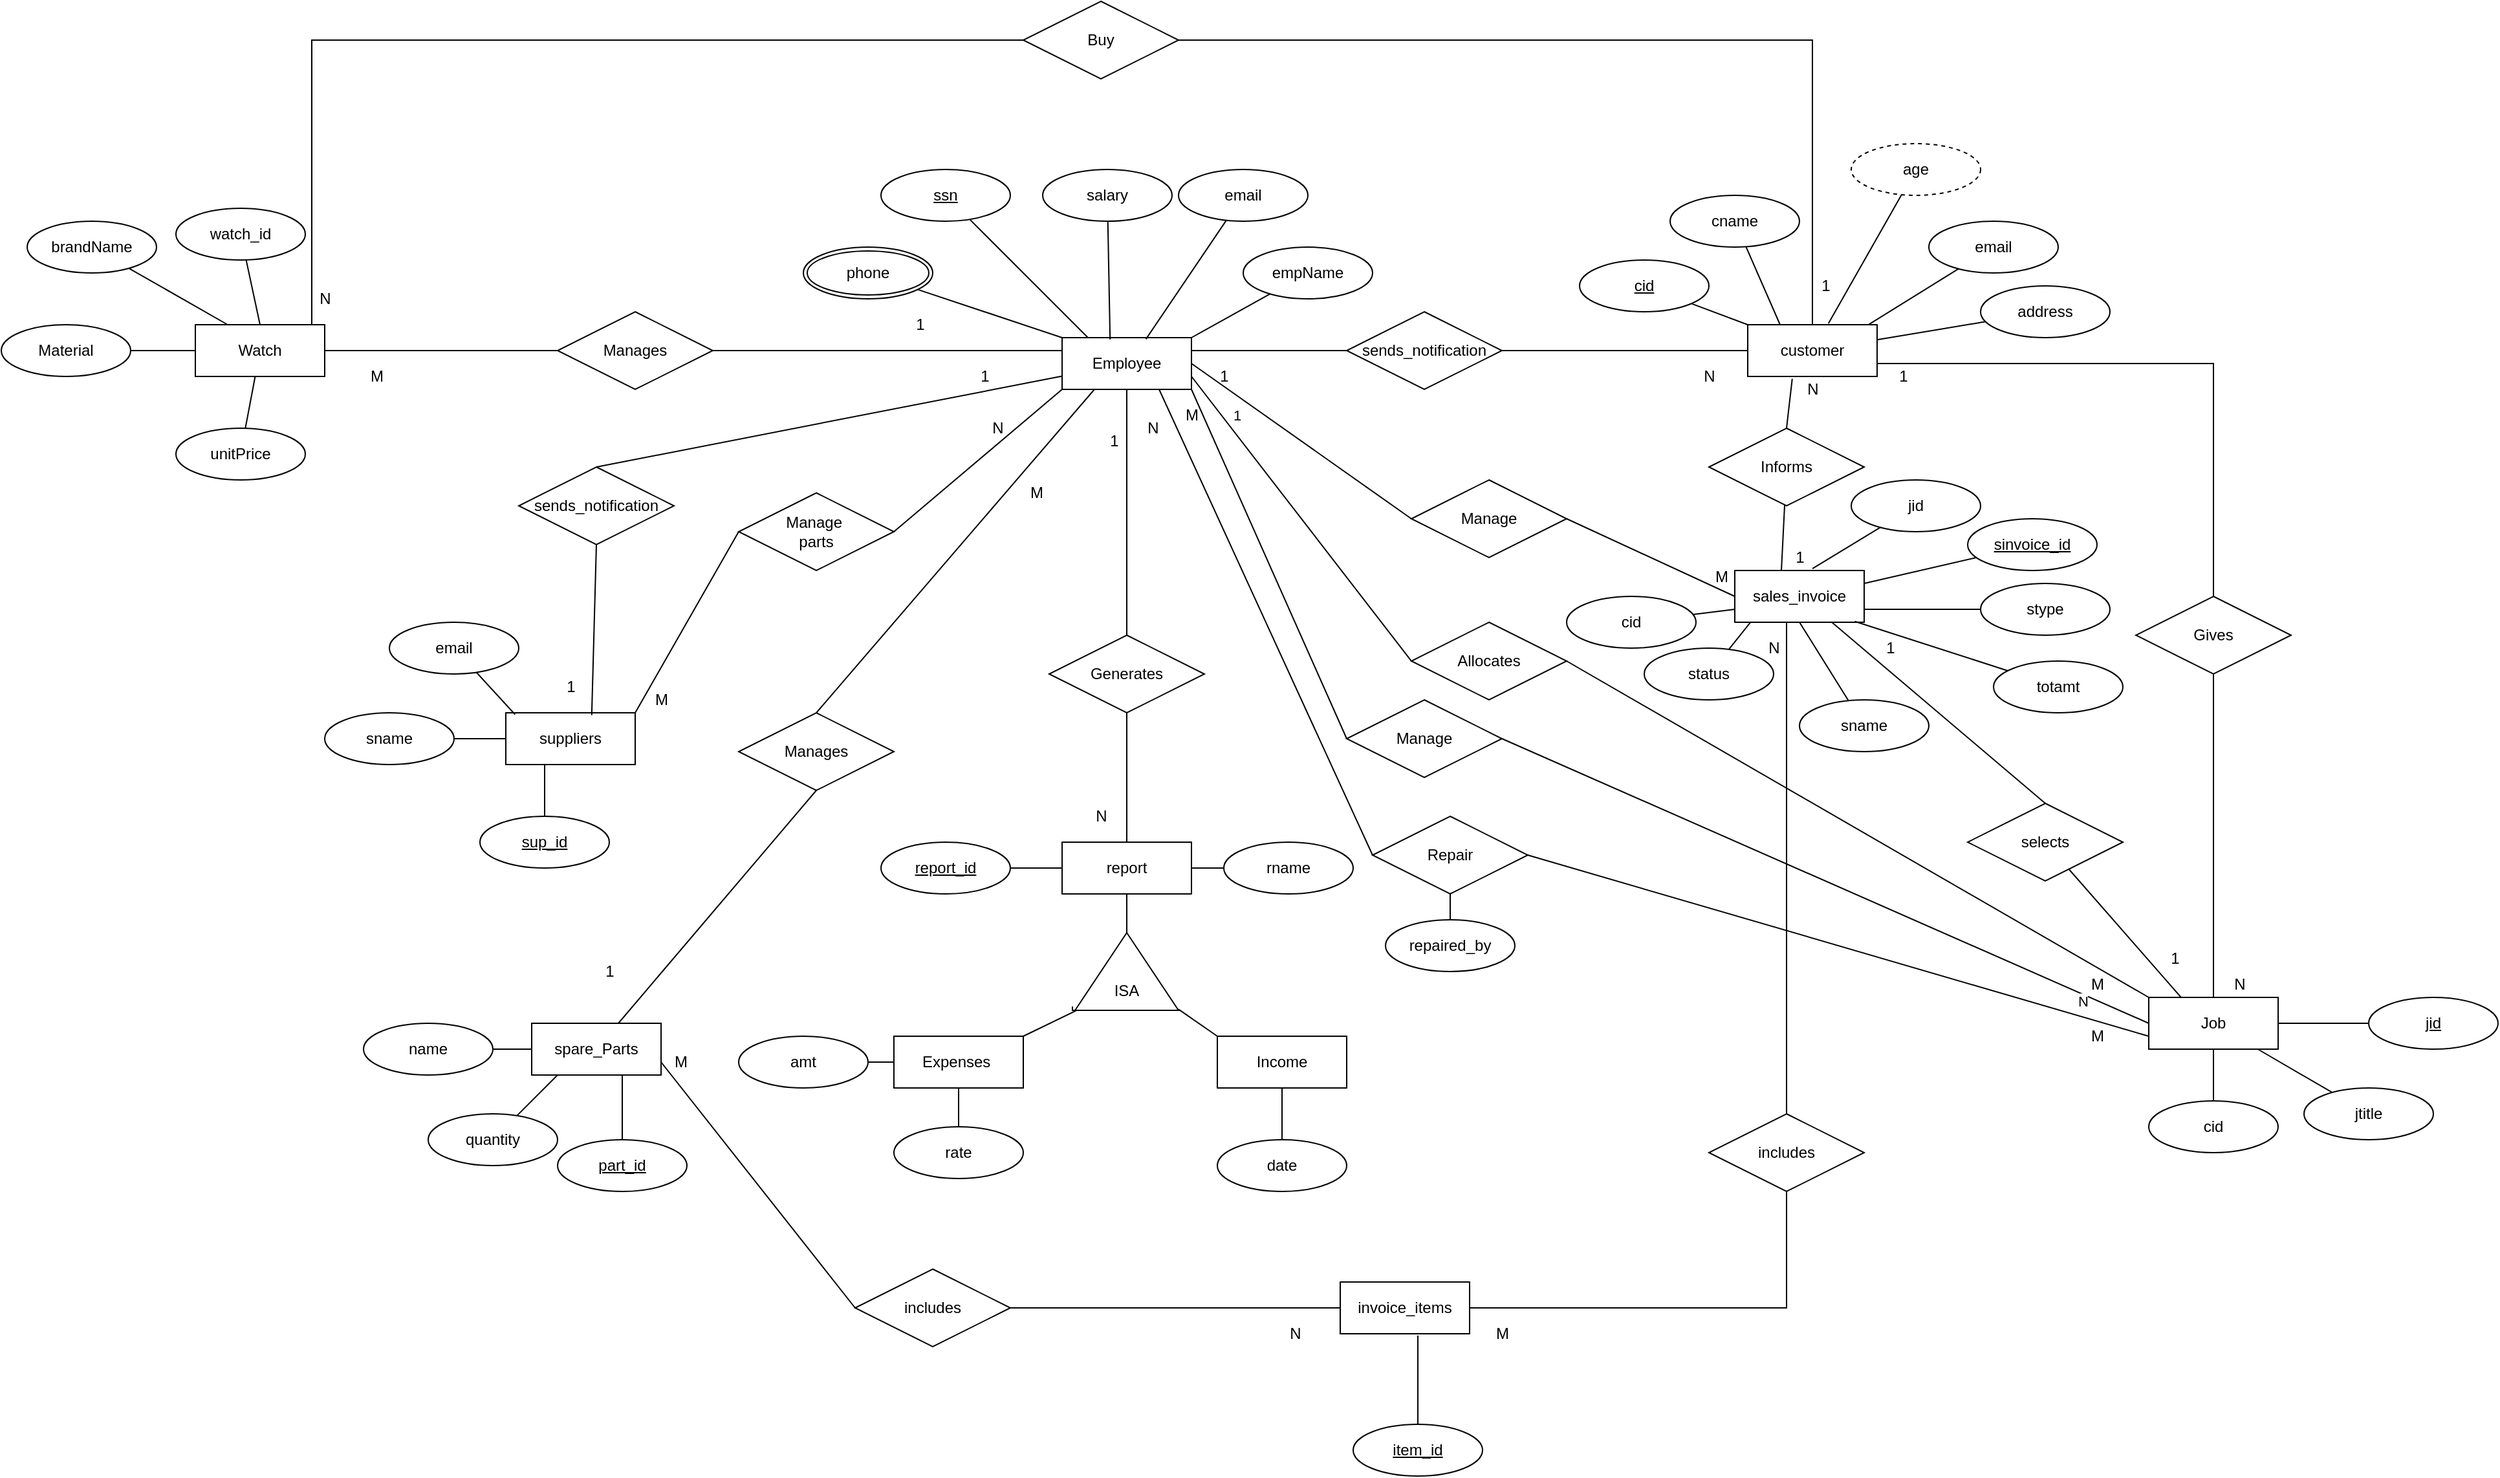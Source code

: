 <mxfile version="19.0.3" type="device"><diagram id="R2lEEEUBdFMjLlhIrx00" name="Page-1"><mxGraphModel dx="2676" dy="2016" grid="1" gridSize="10" guides="1" tooltips="1" connect="1" arrows="1" fold="1" page="1" pageScale="1" pageWidth="850" pageHeight="1100" math="0" shadow="0" extFonts="Permanent Marker^https://fonts.googleapis.com/css?family=Permanent+Marker"><root><mxCell id="0"/><mxCell id="1" parent="0"/><mxCell id="MkG0XxLI-2tqK6PFtZbi-26" style="edgeStyle=none;rounded=0;orthogonalLoop=1;jettySize=auto;html=1;entryX=0.5;entryY=0;entryDx=0;entryDy=0;endArrow=none;endFill=0;" parent="1" source="MkG0XxLI-2tqK6PFtZbi-2" target="MkG0XxLI-2tqK6PFtZbi-25" edge="1"><mxGeometry relative="1" as="geometry"/></mxCell><mxCell id="MkG0XxLI-2tqK6PFtZbi-47" style="edgeStyle=none;rounded=0;orthogonalLoop=1;jettySize=auto;html=1;entryX=0;entryY=0.5;entryDx=0;entryDy=0;endArrow=none;endFill=0;exitX=1;exitY=0.25;exitDx=0;exitDy=0;" parent="1" source="MkG0XxLI-2tqK6PFtZbi-2" target="MkG0XxLI-2tqK6PFtZbi-46" edge="1"><mxGeometry relative="1" as="geometry"><mxPoint x="280" y="150" as="sourcePoint"/></mxGeometry></mxCell><mxCell id="MkG0XxLI-2tqK6PFtZbi-59" style="edgeStyle=none;rounded=0;orthogonalLoop=1;jettySize=auto;html=1;entryX=0;entryY=0.5;entryDx=0;entryDy=0;endArrow=none;endFill=0;startArrow=none;exitX=1;exitY=0.5;exitDx=0;exitDy=0;" parent="1" source="MkG0XxLI-2tqK6PFtZbi-2" target="MkG0XxLI-2tqK6PFtZbi-54" edge="1"><mxGeometry relative="1" as="geometry"><mxPoint x="290" y="160" as="sourcePoint"/></mxGeometry></mxCell><mxCell id="MkG0XxLI-2tqK6PFtZbi-2" value="Employee" style="whiteSpace=wrap;html=1;align=center;" parent="1" vertex="1"><mxGeometry x="160" width="100" height="40" as="geometry"/></mxCell><mxCell id="MkG0XxLI-2tqK6PFtZbi-12" style="edgeStyle=none;rounded=0;orthogonalLoop=1;jettySize=auto;html=1;endArrow=none;endFill=0;" parent="1" source="MkG0XxLI-2tqK6PFtZbi-4" edge="1"><mxGeometry relative="1" as="geometry"><mxPoint x="180" as="targetPoint"/></mxGeometry></mxCell><mxCell id="MkG0XxLI-2tqK6PFtZbi-4" value="ssn" style="ellipse;whiteSpace=wrap;html=1;align=center;fontStyle=4;" parent="1" vertex="1"><mxGeometry x="20" y="-130" width="100" height="40" as="geometry"/></mxCell><mxCell id="MkG0XxLI-2tqK6PFtZbi-15" style="edgeStyle=none;rounded=0;orthogonalLoop=1;jettySize=auto;html=1;endArrow=none;endFill=0;entryX=1;entryY=0;entryDx=0;entryDy=0;" parent="1" source="MkG0XxLI-2tqK6PFtZbi-6" target="MkG0XxLI-2tqK6PFtZbi-2" edge="1"><mxGeometry relative="1" as="geometry"><Array as="points"/></mxGeometry></mxCell><mxCell id="MkG0XxLI-2tqK6PFtZbi-6" value="empName" style="ellipse;whiteSpace=wrap;html=1;align=center;" parent="1" vertex="1"><mxGeometry x="300" y="-70" width="100" height="40" as="geometry"/></mxCell><mxCell id="MkG0XxLI-2tqK6PFtZbi-13" style="edgeStyle=none;rounded=0;orthogonalLoop=1;jettySize=auto;html=1;endArrow=none;endFill=0;entryX=0.371;entryY=0.036;entryDx=0;entryDy=0;entryPerimeter=0;" parent="1" source="MkG0XxLI-2tqK6PFtZbi-7" target="MkG0XxLI-2tqK6PFtZbi-2" edge="1"><mxGeometry relative="1" as="geometry"><mxPoint x="195" y="-10" as="targetPoint"/></mxGeometry></mxCell><mxCell id="MkG0XxLI-2tqK6PFtZbi-7" value="salary" style="ellipse;whiteSpace=wrap;html=1;align=center;" parent="1" vertex="1"><mxGeometry x="145" y="-130" width="100" height="40" as="geometry"/></mxCell><mxCell id="MkG0XxLI-2tqK6PFtZbi-14" style="edgeStyle=none;rounded=0;orthogonalLoop=1;jettySize=auto;html=1;endArrow=none;endFill=0;entryX=0.648;entryY=0.029;entryDx=0;entryDy=0;entryPerimeter=0;" parent="1" source="MkG0XxLI-2tqK6PFtZbi-9" target="MkG0XxLI-2tqK6PFtZbi-2" edge="1"><mxGeometry relative="1" as="geometry"><mxPoint x="230" y="10" as="targetPoint"/></mxGeometry></mxCell><mxCell id="MkG0XxLI-2tqK6PFtZbi-9" value="email" style="ellipse;whiteSpace=wrap;html=1;align=center;" parent="1" vertex="1"><mxGeometry x="250" y="-130" width="100" height="40" as="geometry"/></mxCell><mxCell id="MkG0XxLI-2tqK6PFtZbi-11" style="rounded=0;orthogonalLoop=1;jettySize=auto;html=1;endArrow=none;endFill=0;" parent="1" source="MkG0XxLI-2tqK6PFtZbi-10" edge="1"><mxGeometry relative="1" as="geometry"><mxPoint x="160" as="targetPoint"/></mxGeometry></mxCell><mxCell id="MkG0XxLI-2tqK6PFtZbi-10" value="phone" style="ellipse;shape=doubleEllipse;margin=3;whiteSpace=wrap;html=1;align=center;" parent="1" vertex="1"><mxGeometry x="-40" y="-70" width="100" height="40" as="geometry"/></mxCell><mxCell id="MkG0XxLI-2tqK6PFtZbi-30" style="edgeStyle=none;rounded=0;orthogonalLoop=1;jettySize=auto;html=1;entryX=1;entryY=0;entryDx=0;entryDy=0;endArrow=none;endFill=0;exitX=0.013;exitY=0.037;exitDx=0;exitDy=0;exitPerimeter=0;" parent="1" source="MkG0XxLI-2tqK6PFtZbi-17" target="MkG0XxLI-2tqK6PFtZbi-22" edge="1"><mxGeometry relative="1" as="geometry"/></mxCell><mxCell id="MkG0XxLI-2tqK6PFtZbi-33" style="edgeStyle=none;rounded=0;orthogonalLoop=1;jettySize=auto;html=1;entryX=0;entryY=0;entryDx=0;entryDy=0;endArrow=none;endFill=0;exitX=0.013;exitY=1;exitDx=0;exitDy=0;exitPerimeter=0;" parent="1" source="MkG0XxLI-2tqK6PFtZbi-17" target="MkG0XxLI-2tqK6PFtZbi-21" edge="1"><mxGeometry relative="1" as="geometry"/></mxCell><mxCell id="MkG0XxLI-2tqK6PFtZbi-17" value="" style="triangle;whiteSpace=wrap;html=1;rotation=-90;" parent="1" vertex="1"><mxGeometry x="180" y="450" width="60" height="80" as="geometry"/></mxCell><mxCell id="MkG0XxLI-2tqK6PFtZbi-18" value="ISA" style="text;html=1;strokeColor=none;fillColor=none;align=center;verticalAlign=middle;whiteSpace=wrap;rounded=0;" parent="1" vertex="1"><mxGeometry x="180" y="490" width="60" height="30" as="geometry"/></mxCell><mxCell id="MkG0XxLI-2tqK6PFtZbi-21" value="Income" style="whiteSpace=wrap;html=1;align=center;" parent="1" vertex="1"><mxGeometry x="280" y="540" width="100" height="40" as="geometry"/></mxCell><mxCell id="MkG0XxLI-2tqK6PFtZbi-22" value="Expenses&amp;nbsp;" style="whiteSpace=wrap;html=1;align=center;" parent="1" vertex="1"><mxGeometry x="30" y="540" width="100" height="40" as="geometry"/></mxCell><mxCell id="MkG0XxLI-2tqK6PFtZbi-28" style="edgeStyle=none;rounded=0;orthogonalLoop=1;jettySize=auto;html=1;entryX=1;entryY=0.5;entryDx=0;entryDy=0;endArrow=none;endFill=0;" parent="1" source="MkG0XxLI-2tqK6PFtZbi-23" target="MkG0XxLI-2tqK6PFtZbi-17" edge="1"><mxGeometry relative="1" as="geometry"/></mxCell><mxCell id="MkG0XxLI-2tqK6PFtZbi-23" value="report" style="whiteSpace=wrap;html=1;align=center;" parent="1" vertex="1"><mxGeometry x="160" y="390" width="100" height="40" as="geometry"/></mxCell><mxCell id="MkG0XxLI-2tqK6PFtZbi-27" style="edgeStyle=none;rounded=0;orthogonalLoop=1;jettySize=auto;html=1;endArrow=none;endFill=0;" parent="1" source="MkG0XxLI-2tqK6PFtZbi-25" target="MkG0XxLI-2tqK6PFtZbi-23" edge="1"><mxGeometry relative="1" as="geometry"><Array as="points"/></mxGeometry></mxCell><mxCell id="MkG0XxLI-2tqK6PFtZbi-25" value="Generates" style="shape=rhombus;perimeter=rhombusPerimeter;whiteSpace=wrap;html=1;align=center;" parent="1" vertex="1"><mxGeometry x="150" y="230" width="120" height="60" as="geometry"/></mxCell><mxCell id="MkG0XxLI-2tqK6PFtZbi-35" value="customer" style="whiteSpace=wrap;html=1;align=center;" parent="1" vertex="1"><mxGeometry x="690" y="-10" width="100" height="40" as="geometry"/></mxCell><mxCell id="MkG0XxLI-2tqK6PFtZbi-50" style="edgeStyle=none;rounded=0;orthogonalLoop=1;jettySize=auto;html=1;entryX=0.25;entryY=0;entryDx=0;entryDy=0;endArrow=none;endFill=0;" parent="1" source="MkG0XxLI-2tqK6PFtZbi-40" target="MkG0XxLI-2tqK6PFtZbi-35" edge="1"><mxGeometry relative="1" as="geometry"/></mxCell><mxCell id="MkG0XxLI-2tqK6PFtZbi-40" value="cname" style="ellipse;whiteSpace=wrap;html=1;align=center;" parent="1" vertex="1"><mxGeometry x="630" y="-110" width="100" height="40" as="geometry"/></mxCell><mxCell id="MkG0XxLI-2tqK6PFtZbi-52" style="edgeStyle=none;rounded=0;orthogonalLoop=1;jettySize=auto;html=1;entryX=0.936;entryY=-0.005;entryDx=0;entryDy=0;entryPerimeter=0;endArrow=none;endFill=0;" parent="1" source="MkG0XxLI-2tqK6PFtZbi-41" target="MkG0XxLI-2tqK6PFtZbi-35" edge="1"><mxGeometry relative="1" as="geometry"/></mxCell><mxCell id="MkG0XxLI-2tqK6PFtZbi-41" value="email" style="ellipse;whiteSpace=wrap;html=1;align=center;" parent="1" vertex="1"><mxGeometry x="830" y="-90" width="100" height="40" as="geometry"/></mxCell><mxCell id="MkG0XxLI-2tqK6PFtZbi-49" style="edgeStyle=none;rounded=0;orthogonalLoop=1;jettySize=auto;html=1;entryX=0;entryY=0;entryDx=0;entryDy=0;endArrow=none;endFill=0;" parent="1" source="MkG0XxLI-2tqK6PFtZbi-42" target="MkG0XxLI-2tqK6PFtZbi-35" edge="1"><mxGeometry relative="1" as="geometry"/></mxCell><mxCell id="MkG0XxLI-2tqK6PFtZbi-42" value="cid" style="ellipse;whiteSpace=wrap;html=1;align=center;fontStyle=4;" parent="1" vertex="1"><mxGeometry x="560" y="-60" width="100" height="40" as="geometry"/></mxCell><mxCell id="MkG0XxLI-2tqK6PFtZbi-53" style="edgeStyle=none;rounded=0;orthogonalLoop=1;jettySize=auto;html=1;endArrow=none;endFill=0;" parent="1" source="MkG0XxLI-2tqK6PFtZbi-43" target="MkG0XxLI-2tqK6PFtZbi-35" edge="1"><mxGeometry relative="1" as="geometry"/></mxCell><mxCell id="MkG0XxLI-2tqK6PFtZbi-43" value="address" style="ellipse;whiteSpace=wrap;html=1;align=center;" parent="1" vertex="1"><mxGeometry x="870" y="-40" width="100" height="40" as="geometry"/></mxCell><mxCell id="MkG0XxLI-2tqK6PFtZbi-51" style="edgeStyle=none;rounded=0;orthogonalLoop=1;jettySize=auto;html=1;entryX=0.624;entryY=-0.025;entryDx=0;entryDy=0;entryPerimeter=0;endArrow=none;endFill=0;" parent="1" source="MkG0XxLI-2tqK6PFtZbi-45" target="MkG0XxLI-2tqK6PFtZbi-35" edge="1"><mxGeometry relative="1" as="geometry"/></mxCell><mxCell id="MkG0XxLI-2tqK6PFtZbi-45" value="age" style="ellipse;whiteSpace=wrap;html=1;align=center;dashed=1;" parent="1" vertex="1"><mxGeometry x="770" y="-150" width="100" height="40" as="geometry"/></mxCell><mxCell id="MkG0XxLI-2tqK6PFtZbi-48" style="edgeStyle=none;rounded=0;orthogonalLoop=1;jettySize=auto;html=1;entryX=0;entryY=0.5;entryDx=0;entryDy=0;endArrow=none;endFill=0;exitX=1;exitY=0.5;exitDx=0;exitDy=0;" parent="1" source="MkG0XxLI-2tqK6PFtZbi-46" target="MkG0XxLI-2tqK6PFtZbi-35" edge="1"><mxGeometry relative="1" as="geometry"/></mxCell><mxCell id="MkG0XxLI-2tqK6PFtZbi-46" value="sends_notification" style="shape=rhombus;perimeter=rhombusPerimeter;whiteSpace=wrap;html=1;align=center;" parent="1" vertex="1"><mxGeometry x="380" y="-20" width="120" height="60" as="geometry"/></mxCell><mxCell id="MkG0XxLI-2tqK6PFtZbi-60" style="edgeStyle=none;rounded=0;orthogonalLoop=1;jettySize=auto;html=1;entryX=0;entryY=0.5;entryDx=0;entryDy=0;endArrow=none;endFill=0;exitX=1;exitY=0.5;exitDx=0;exitDy=0;" parent="1" source="MkG0XxLI-2tqK6PFtZbi-54" target="MkG0XxLI-2tqK6PFtZbi-55" edge="1"><mxGeometry relative="1" as="geometry"/></mxCell><mxCell id="MkG0XxLI-2tqK6PFtZbi-54" value="Manage" style="shape=rhombus;perimeter=rhombusPerimeter;whiteSpace=wrap;html=1;align=center;" parent="1" vertex="1"><mxGeometry x="430" y="110" width="120" height="60" as="geometry"/></mxCell><mxCell id="MkG0XxLI-2tqK6PFtZbi-55" value="sales_invoice" style="whiteSpace=wrap;html=1;align=center;" parent="1" vertex="1"><mxGeometry x="680" y="180" width="100" height="40" as="geometry"/></mxCell><mxCell id="MkG0XxLI-2tqK6PFtZbi-61" style="edgeStyle=none;rounded=0;orthogonalLoop=1;jettySize=auto;html=1;endArrow=none;endFill=0;entryX=0.5;entryY=1;entryDx=0;entryDy=0;" parent="1" source="MkG0XxLI-2tqK6PFtZbi-56" target="MkG0XxLI-2tqK6PFtZbi-55" edge="1"><mxGeometry relative="1" as="geometry"><mxPoint x="760" y="220" as="targetPoint"/></mxGeometry></mxCell><mxCell id="MkG0XxLI-2tqK6PFtZbi-56" value="sname" style="ellipse;whiteSpace=wrap;html=1;align=center;" parent="1" vertex="1"><mxGeometry x="730" y="280" width="100" height="40" as="geometry"/></mxCell><mxCell id="MkG0XxLI-2tqK6PFtZbi-63" style="edgeStyle=none;rounded=0;orthogonalLoop=1;jettySize=auto;html=1;entryX=1;entryY=0.75;entryDx=0;entryDy=0;endArrow=none;endFill=0;" parent="1" source="MkG0XxLI-2tqK6PFtZbi-57" target="MkG0XxLI-2tqK6PFtZbi-55" edge="1"><mxGeometry relative="1" as="geometry"/></mxCell><mxCell id="MkG0XxLI-2tqK6PFtZbi-57" value="stype" style="ellipse;whiteSpace=wrap;html=1;align=center;" parent="1" vertex="1"><mxGeometry x="870" y="190" width="100" height="40" as="geometry"/></mxCell><mxCell id="MkG0XxLI-2tqK6PFtZbi-62" style="edgeStyle=none;rounded=0;orthogonalLoop=1;jettySize=auto;html=1;entryX=1;entryY=0.25;entryDx=0;entryDy=0;endArrow=none;endFill=0;" parent="1" source="MkG0XxLI-2tqK6PFtZbi-58" target="MkG0XxLI-2tqK6PFtZbi-55" edge="1"><mxGeometry relative="1" as="geometry"/></mxCell><mxCell id="MkG0XxLI-2tqK6PFtZbi-58" value="sinvoice_id" style="ellipse;whiteSpace=wrap;html=1;align=center;fontStyle=4;" parent="1" vertex="1"><mxGeometry x="860" y="140" width="100" height="40" as="geometry"/></mxCell><mxCell id="MkG0XxLI-2tqK6PFtZbi-65" style="edgeStyle=none;rounded=0;orthogonalLoop=1;jettySize=auto;html=1;entryX=0;entryY=1;entryDx=0;entryDy=0;endArrow=none;endFill=0;exitX=1;exitY=0.5;exitDx=0;exitDy=0;" parent="1" source="MkG0XxLI-2tqK6PFtZbi-64" target="MkG0XxLI-2tqK6PFtZbi-2" edge="1"><mxGeometry relative="1" as="geometry"/></mxCell><mxCell id="MkG0XxLI-2tqK6PFtZbi-64" value="Manage&amp;nbsp;&lt;br&gt;parts" style="shape=rhombus;perimeter=rhombusPerimeter;whiteSpace=wrap;html=1;align=center;" parent="1" vertex="1"><mxGeometry x="-90" y="120" width="120" height="60" as="geometry"/></mxCell><mxCell id="MkG0XxLI-2tqK6PFtZbi-73" style="edgeStyle=none;rounded=0;orthogonalLoop=1;jettySize=auto;html=1;entryX=0;entryY=0.5;entryDx=0;entryDy=0;endArrow=none;endFill=0;exitX=1;exitY=0;exitDx=0;exitDy=0;" parent="1" source="MkG0XxLI-2tqK6PFtZbi-66" target="MkG0XxLI-2tqK6PFtZbi-64" edge="1"><mxGeometry relative="1" as="geometry"/></mxCell><mxCell id="MkG0XxLI-2tqK6PFtZbi-66" value="suppliers" style="whiteSpace=wrap;html=1;align=center;" parent="1" vertex="1"><mxGeometry x="-270" y="290" width="100" height="40" as="geometry"/></mxCell><mxCell id="MkG0XxLI-2tqK6PFtZbi-71" value="" style="edgeStyle=none;rounded=0;orthogonalLoop=1;jettySize=auto;html=1;endArrow=none;endFill=0;" parent="1" source="MkG0XxLI-2tqK6PFtZbi-67" target="MkG0XxLI-2tqK6PFtZbi-66" edge="1"><mxGeometry relative="1" as="geometry"/></mxCell><mxCell id="MkG0XxLI-2tqK6PFtZbi-67" value="sname" style="ellipse;whiteSpace=wrap;html=1;align=center;" parent="1" vertex="1"><mxGeometry x="-410" y="290" width="100" height="40" as="geometry"/></mxCell><mxCell id="MkG0XxLI-2tqK6PFtZbi-72" style="edgeStyle=none;rounded=0;orthogonalLoop=1;jettySize=auto;html=1;endArrow=none;endFill=0;" parent="1" source="MkG0XxLI-2tqK6PFtZbi-68" edge="1"><mxGeometry relative="1" as="geometry"><mxPoint x="-240" y="330" as="targetPoint"/></mxGeometry></mxCell><mxCell id="MkG0XxLI-2tqK6PFtZbi-68" value="sup_id" style="ellipse;whiteSpace=wrap;html=1;align=center;fontStyle=4;" parent="1" vertex="1"><mxGeometry x="-290" y="370" width="100" height="40" as="geometry"/></mxCell><mxCell id="MkG0XxLI-2tqK6PFtZbi-70" style="edgeStyle=none;rounded=0;orthogonalLoop=1;jettySize=auto;html=1;entryX=0.072;entryY=0.035;entryDx=0;entryDy=0;entryPerimeter=0;endArrow=none;endFill=0;" parent="1" source="MkG0XxLI-2tqK6PFtZbi-69" target="MkG0XxLI-2tqK6PFtZbi-66" edge="1"><mxGeometry relative="1" as="geometry"/></mxCell><mxCell id="MkG0XxLI-2tqK6PFtZbi-69" value="email" style="ellipse;whiteSpace=wrap;html=1;align=center;" parent="1" vertex="1"><mxGeometry x="-360" y="220" width="100" height="40" as="geometry"/></mxCell><mxCell id="MkG0XxLI-2tqK6PFtZbi-76" style="edgeStyle=none;rounded=0;orthogonalLoop=1;jettySize=auto;html=1;entryX=0.25;entryY=1;entryDx=0;entryDy=0;endArrow=none;endFill=0;exitX=0.5;exitY=0;exitDx=0;exitDy=0;" parent="1" source="MkG0XxLI-2tqK6PFtZbi-75" target="MkG0XxLI-2tqK6PFtZbi-2" edge="1"><mxGeometry relative="1" as="geometry"/></mxCell><mxCell id="MkG0XxLI-2tqK6PFtZbi-75" value="Manages" style="shape=rhombus;perimeter=rhombusPerimeter;whiteSpace=wrap;html=1;align=center;" parent="1" vertex="1"><mxGeometry x="-90" y="290" width="120" height="60" as="geometry"/></mxCell><mxCell id="MkG0XxLI-2tqK6PFtZbi-78" style="edgeStyle=none;rounded=0;orthogonalLoop=1;jettySize=auto;html=1;entryX=0.5;entryY=1;entryDx=0;entryDy=0;endArrow=none;endFill=0;" parent="1" source="MkG0XxLI-2tqK6PFtZbi-77" target="MkG0XxLI-2tqK6PFtZbi-75" edge="1"><mxGeometry relative="1" as="geometry"/></mxCell><mxCell id="MkG0XxLI-2tqK6PFtZbi-135" style="edgeStyle=none;rounded=0;orthogonalLoop=1;jettySize=auto;html=1;entryX=0;entryY=0.5;entryDx=0;entryDy=0;endArrow=none;endFill=0;exitX=1;exitY=0.75;exitDx=0;exitDy=0;" parent="1" source="MkG0XxLI-2tqK6PFtZbi-77" target="MkG0XxLI-2tqK6PFtZbi-134" edge="1"><mxGeometry relative="1" as="geometry"><Array as="points"/></mxGeometry></mxCell><mxCell id="MkG0XxLI-2tqK6PFtZbi-77" value="spare_Parts" style="whiteSpace=wrap;html=1;align=center;" parent="1" vertex="1"><mxGeometry x="-250" y="530" width="100" height="40" as="geometry"/></mxCell><mxCell id="MkG0XxLI-2tqK6PFtZbi-82" style="edgeStyle=none;rounded=0;orthogonalLoop=1;jettySize=auto;html=1;entryX=1;entryY=1;entryDx=0;entryDy=0;endArrow=none;endFill=0;exitX=0;exitY=0.5;exitDx=0;exitDy=0;" parent="1" source="MkG0XxLI-2tqK6PFtZbi-79" target="MkG0XxLI-2tqK6PFtZbi-2" edge="1"><mxGeometry relative="1" as="geometry"><Array as="points"/></mxGeometry></mxCell><mxCell id="MkG0XxLI-2tqK6PFtZbi-79" value="Manage" style="shape=rhombus;perimeter=rhombusPerimeter;whiteSpace=wrap;html=1;align=center;" parent="1" vertex="1"><mxGeometry x="380" y="280" width="120" height="60" as="geometry"/></mxCell><mxCell id="MkG0XxLI-2tqK6PFtZbi-81" style="edgeStyle=none;rounded=0;orthogonalLoop=1;jettySize=auto;html=1;entryX=1;entryY=0.5;entryDx=0;entryDy=0;endArrow=none;endFill=0;exitX=0;exitY=0.5;exitDx=0;exitDy=0;" parent="1" source="MkG0XxLI-2tqK6PFtZbi-80" target="MkG0XxLI-2tqK6PFtZbi-79" edge="1"><mxGeometry relative="1" as="geometry"/></mxCell><mxCell id="KGIKe-Wa6YMHd0V0YHQw-9" value="N" style="edgeLabel;html=1;align=center;verticalAlign=middle;resizable=0;points=[];" vertex="1" connectable="0" parent="MkG0XxLI-2tqK6PFtZbi-81"><mxGeometry x="-0.805" y="5" relative="1" as="geometry"><mxPoint as="offset"/></mxGeometry></mxCell><mxCell id="MkG0XxLI-2tqK6PFtZbi-80" value="Job" style="whiteSpace=wrap;html=1;align=center;" parent="1" vertex="1"><mxGeometry x="1000" y="510" width="100" height="40" as="geometry"/></mxCell><mxCell id="MkG0XxLI-2tqK6PFtZbi-85" style="edgeStyle=none;rounded=0;orthogonalLoop=1;jettySize=auto;html=1;entryX=1;entryY=0.5;entryDx=0;entryDy=0;endArrow=none;endFill=0;" parent="1" source="MkG0XxLI-2tqK6PFtZbi-83" target="MkG0XxLI-2tqK6PFtZbi-80" edge="1"><mxGeometry relative="1" as="geometry"/></mxCell><mxCell id="MkG0XxLI-2tqK6PFtZbi-83" value="jid" style="ellipse;whiteSpace=wrap;html=1;align=center;fontStyle=4;" parent="1" vertex="1"><mxGeometry x="1170" y="510" width="100" height="40" as="geometry"/></mxCell><mxCell id="MkG0XxLI-2tqK6PFtZbi-86" value="" style="edgeStyle=none;rounded=0;orthogonalLoop=1;jettySize=auto;html=1;endArrow=none;endFill=0;" parent="1" source="MkG0XxLI-2tqK6PFtZbi-84" target="MkG0XxLI-2tqK6PFtZbi-80" edge="1"><mxGeometry relative="1" as="geometry"/></mxCell><mxCell id="MkG0XxLI-2tqK6PFtZbi-84" value="jtitle" style="ellipse;whiteSpace=wrap;html=1;align=center;" parent="1" vertex="1"><mxGeometry x="1120" y="580" width="100" height="40" as="geometry"/></mxCell><mxCell id="MkG0XxLI-2tqK6PFtZbi-88" style="edgeStyle=none;rounded=0;orthogonalLoop=1;jettySize=auto;html=1;entryX=0;entryY=0.75;entryDx=0;entryDy=0;endArrow=none;endFill=0;exitX=1;exitY=0.5;exitDx=0;exitDy=0;" parent="1" source="MkG0XxLI-2tqK6PFtZbi-87" target="MkG0XxLI-2tqK6PFtZbi-80" edge="1"><mxGeometry relative="1" as="geometry"/></mxCell><mxCell id="MkG0XxLI-2tqK6PFtZbi-89" style="edgeStyle=none;rounded=0;orthogonalLoop=1;jettySize=auto;html=1;entryX=0.75;entryY=1;entryDx=0;entryDy=0;endArrow=none;endFill=0;exitX=0;exitY=0.5;exitDx=0;exitDy=0;" parent="1" source="MkG0XxLI-2tqK6PFtZbi-87" target="MkG0XxLI-2tqK6PFtZbi-2" edge="1"><mxGeometry relative="1" as="geometry"><mxPoint x="360" y="390" as="sourcePoint"/></mxGeometry></mxCell><mxCell id="MkG0XxLI-2tqK6PFtZbi-130" style="edgeStyle=none;rounded=0;orthogonalLoop=1;jettySize=auto;html=1;endArrow=none;endFill=0;exitX=0.5;exitY=1;exitDx=0;exitDy=0;" parent="1" source="MkG0XxLI-2tqK6PFtZbi-87" target="MkG0XxLI-2tqK6PFtZbi-129" edge="1"><mxGeometry relative="1" as="geometry"/></mxCell><mxCell id="MkG0XxLI-2tqK6PFtZbi-87" value="Repair" style="shape=rhombus;perimeter=rhombusPerimeter;whiteSpace=wrap;html=1;align=center;" parent="1" vertex="1"><mxGeometry x="400" y="370" width="120" height="60" as="geometry"/></mxCell><mxCell id="MkG0XxLI-2tqK6PFtZbi-93" style="edgeStyle=none;rounded=0;orthogonalLoop=1;jettySize=auto;html=1;endArrow=none;endFill=0;" parent="1" source="MkG0XxLI-2tqK6PFtZbi-90" edge="1"><mxGeometry relative="1" as="geometry"><mxPoint x="-180" y="570" as="targetPoint"/></mxGeometry></mxCell><mxCell id="MkG0XxLI-2tqK6PFtZbi-90" value="part_id" style="ellipse;whiteSpace=wrap;html=1;align=center;fontStyle=4;" parent="1" vertex="1"><mxGeometry x="-230" y="620" width="100" height="40" as="geometry"/></mxCell><mxCell id="MkG0XxLI-2tqK6PFtZbi-92" style="edgeStyle=none;rounded=0;orthogonalLoop=1;jettySize=auto;html=1;entryX=0.2;entryY=1;entryDx=0;entryDy=0;entryPerimeter=0;endArrow=none;endFill=0;" parent="1" source="MkG0XxLI-2tqK6PFtZbi-91" target="MkG0XxLI-2tqK6PFtZbi-77" edge="1"><mxGeometry relative="1" as="geometry"/></mxCell><mxCell id="MkG0XxLI-2tqK6PFtZbi-91" value="quantity" style="ellipse;whiteSpace=wrap;html=1;align=center;" parent="1" vertex="1"><mxGeometry x="-330" y="600" width="100" height="40" as="geometry"/></mxCell><mxCell id="MkG0XxLI-2tqK6PFtZbi-96" style="edgeStyle=none;rounded=0;orthogonalLoop=1;jettySize=auto;html=1;entryX=0;entryY=0.5;entryDx=0;entryDy=0;endArrow=none;endFill=0;" parent="1" source="MkG0XxLI-2tqK6PFtZbi-95" target="MkG0XxLI-2tqK6PFtZbi-77" edge="1"><mxGeometry relative="1" as="geometry"/></mxCell><mxCell id="MkG0XxLI-2tqK6PFtZbi-95" value="name" style="ellipse;whiteSpace=wrap;html=1;align=center;" parent="1" vertex="1"><mxGeometry x="-380" y="530" width="100" height="40" as="geometry"/></mxCell><mxCell id="MkG0XxLI-2tqK6PFtZbi-101" value="M" style="text;html=1;strokeColor=none;fillColor=none;align=center;verticalAlign=middle;whiteSpace=wrap;rounded=0;" parent="1" vertex="1"><mxGeometry x="640" y="170" width="60" height="30" as="geometry"/></mxCell><mxCell id="MkG0XxLI-2tqK6PFtZbi-103" value="" style="edgeStyle=none;rounded=0;orthogonalLoop=1;jettySize=auto;html=1;endArrow=none;endFill=0;" parent="1" source="MkG0XxLI-2tqK6PFtZbi-102" target="MkG0XxLI-2tqK6PFtZbi-80" edge="1"><mxGeometry relative="1" as="geometry"/></mxCell><mxCell id="MkG0XxLI-2tqK6PFtZbi-102" value="cid" style="ellipse;whiteSpace=wrap;html=1;align=center;" parent="1" vertex="1"><mxGeometry x="1000" y="590" width="100" height="40" as="geometry"/></mxCell><mxCell id="MkG0XxLI-2tqK6PFtZbi-105" style="edgeStyle=none;rounded=0;orthogonalLoop=1;jettySize=auto;html=1;entryX=0;entryY=0;entryDx=0;entryDy=0;endArrow=none;endFill=0;exitX=1;exitY=0.5;exitDx=0;exitDy=0;" parent="1" source="MkG0XxLI-2tqK6PFtZbi-104" target="MkG0XxLI-2tqK6PFtZbi-80" edge="1"><mxGeometry relative="1" as="geometry"/></mxCell><mxCell id="MkG0XxLI-2tqK6PFtZbi-106" style="edgeStyle=none;rounded=0;orthogonalLoop=1;jettySize=auto;html=1;entryX=1;entryY=0.75;entryDx=0;entryDy=0;endArrow=none;endFill=0;exitX=0;exitY=0.5;exitDx=0;exitDy=0;" parent="1" source="MkG0XxLI-2tqK6PFtZbi-104" target="MkG0XxLI-2tqK6PFtZbi-2" edge="1"><mxGeometry relative="1" as="geometry"><mxPoint x="305" y="175" as="targetPoint"/></mxGeometry></mxCell><mxCell id="KGIKe-Wa6YMHd0V0YHQw-11" value="1" style="edgeLabel;html=1;align=center;verticalAlign=middle;resizable=0;points=[];" vertex="1" connectable="0" parent="MkG0XxLI-2tqK6PFtZbi-106"><mxGeometry x="0.675" y="-4" relative="1" as="geometry"><mxPoint x="4" y="-3" as="offset"/></mxGeometry></mxCell><mxCell id="MkG0XxLI-2tqK6PFtZbi-104" value="Allocates" style="shape=rhombus;perimeter=rhombusPerimeter;whiteSpace=wrap;html=1;align=center;" parent="1" vertex="1"><mxGeometry x="430" y="220" width="120" height="60" as="geometry"/></mxCell><mxCell id="MkG0XxLI-2tqK6PFtZbi-108" style="edgeStyle=none;rounded=0;orthogonalLoop=1;jettySize=auto;html=1;endArrow=none;endFill=0;exitX=0.5;exitY=1;exitDx=0;exitDy=0;" parent="1" source="MkG0XxLI-2tqK6PFtZbi-107" target="MkG0XxLI-2tqK6PFtZbi-80" edge="1"><mxGeometry relative="1" as="geometry"/></mxCell><mxCell id="MkG0XxLI-2tqK6PFtZbi-109" style="edgeStyle=none;rounded=0;orthogonalLoop=1;jettySize=auto;html=1;endArrow=none;endFill=0;exitX=0.5;exitY=0;exitDx=0;exitDy=0;entryX=1;entryY=0.75;entryDx=0;entryDy=0;" parent="1" source="MkG0XxLI-2tqK6PFtZbi-107" target="MkG0XxLI-2tqK6PFtZbi-35" edge="1"><mxGeometry relative="1" as="geometry"><Array as="points"><mxPoint x="1050" y="20"/><mxPoint x="990" y="20"/><mxPoint x="910" y="20"/></Array><mxPoint x="1130" y="211" as="sourcePoint"/><mxPoint x="800" y="30" as="targetPoint"/></mxGeometry></mxCell><mxCell id="MkG0XxLI-2tqK6PFtZbi-107" value="Gives" style="shape=rhombus;perimeter=rhombusPerimeter;whiteSpace=wrap;html=1;align=center;" parent="1" vertex="1"><mxGeometry x="990" y="200" width="120" height="60" as="geometry"/></mxCell><mxCell id="MkG0XxLI-2tqK6PFtZbi-111" value="1" style="text;html=1;align=center;verticalAlign=middle;resizable=0;points=[];autosize=1;strokeColor=none;fillColor=none;" parent="1" vertex="1"><mxGeometry x="275" y="20" width="20" height="20" as="geometry"/></mxCell><mxCell id="MkG0XxLI-2tqK6PFtZbi-114" style="edgeStyle=none;rounded=0;orthogonalLoop=1;jettySize=auto;html=1;entryX=0.928;entryY=0.985;entryDx=0;entryDy=0;entryPerimeter=0;endArrow=none;endFill=0;" parent="1" source="MkG0XxLI-2tqK6PFtZbi-112" target="MkG0XxLI-2tqK6PFtZbi-55" edge="1"><mxGeometry relative="1" as="geometry"/></mxCell><mxCell id="MkG0XxLI-2tqK6PFtZbi-112" value="totamt" style="ellipse;whiteSpace=wrap;html=1;align=center;" parent="1" vertex="1"><mxGeometry x="880" y="250" width="100" height="40" as="geometry"/></mxCell><mxCell id="MkG0XxLI-2tqK6PFtZbi-115" style="edgeStyle=none;rounded=0;orthogonalLoop=1;jettySize=auto;html=1;entryX=0.6;entryY=-0.035;entryDx=0;entryDy=0;entryPerimeter=0;endArrow=none;endFill=0;" parent="1" source="MkG0XxLI-2tqK6PFtZbi-113" target="MkG0XxLI-2tqK6PFtZbi-55" edge="1"><mxGeometry relative="1" as="geometry"/></mxCell><mxCell id="MkG0XxLI-2tqK6PFtZbi-113" value="jid" style="ellipse;whiteSpace=wrap;html=1;align=center;" parent="1" vertex="1"><mxGeometry x="770" y="110" width="100" height="40" as="geometry"/></mxCell><mxCell id="MkG0XxLI-2tqK6PFtZbi-117" style="edgeStyle=none;rounded=0;orthogonalLoop=1;jettySize=auto;html=1;entryX=0.12;entryY=1.005;entryDx=0;entryDy=0;endArrow=none;endFill=0;entryPerimeter=0;" parent="1" source="MkG0XxLI-2tqK6PFtZbi-116" target="MkG0XxLI-2tqK6PFtZbi-55" edge="1"><mxGeometry relative="1" as="geometry"/></mxCell><mxCell id="MkG0XxLI-2tqK6PFtZbi-116" value="status" style="ellipse;whiteSpace=wrap;html=1;align=center;" parent="1" vertex="1"><mxGeometry x="610" y="240" width="100" height="40" as="geometry"/></mxCell><mxCell id="MkG0XxLI-2tqK6PFtZbi-122" style="edgeStyle=none;rounded=0;orthogonalLoop=1;jettySize=auto;html=1;entryX=0.25;entryY=0;entryDx=0;entryDy=0;endArrow=none;endFill=0;" parent="1" source="MkG0XxLI-2tqK6PFtZbi-118" target="MkG0XxLI-2tqK6PFtZbi-80" edge="1"><mxGeometry relative="1" as="geometry"/></mxCell><mxCell id="MkG0XxLI-2tqK6PFtZbi-123" style="edgeStyle=none;rounded=0;orthogonalLoop=1;jettySize=auto;html=1;entryX=0.75;entryY=1;entryDx=0;entryDy=0;endArrow=none;endFill=0;exitX=0.5;exitY=0;exitDx=0;exitDy=0;" parent="1" source="MkG0XxLI-2tqK6PFtZbi-118" target="MkG0XxLI-2tqK6PFtZbi-55" edge="1"><mxGeometry relative="1" as="geometry"><Array as="points"/></mxGeometry></mxCell><mxCell id="MkG0XxLI-2tqK6PFtZbi-118" value="selects" style="shape=rhombus;perimeter=rhombusPerimeter;whiteSpace=wrap;html=1;align=center;" parent="1" vertex="1"><mxGeometry x="860" y="360" width="120" height="60" as="geometry"/></mxCell><mxCell id="MkG0XxLI-2tqK6PFtZbi-120" style="edgeStyle=none;rounded=0;orthogonalLoop=1;jettySize=auto;html=1;entryX=0.344;entryY=1.045;entryDx=0;entryDy=0;entryPerimeter=0;endArrow=none;endFill=0;exitX=0.5;exitY=0;exitDx=0;exitDy=0;" parent="1" source="MkG0XxLI-2tqK6PFtZbi-119" target="MkG0XxLI-2tqK6PFtZbi-35" edge="1"><mxGeometry relative="1" as="geometry"/></mxCell><mxCell id="MkG0XxLI-2tqK6PFtZbi-121" style="edgeStyle=none;rounded=0;orthogonalLoop=1;jettySize=auto;html=1;entryX=0.36;entryY=0;entryDx=0;entryDy=0;endArrow=none;endFill=0;entryPerimeter=0;" parent="1" source="MkG0XxLI-2tqK6PFtZbi-119" target="MkG0XxLI-2tqK6PFtZbi-55" edge="1"><mxGeometry relative="1" as="geometry"><Array as="points"/></mxGeometry></mxCell><mxCell id="MkG0XxLI-2tqK6PFtZbi-119" value="Informs" style="shape=rhombus;perimeter=rhombusPerimeter;whiteSpace=wrap;html=1;align=center;" parent="1" vertex="1"><mxGeometry x="660" y="70" width="120" height="60" as="geometry"/></mxCell><mxCell id="MkG0XxLI-2tqK6PFtZbi-125" style="edgeStyle=none;rounded=0;orthogonalLoop=1;jettySize=auto;html=1;endArrow=none;endFill=0;entryX=0;entryY=0.75;entryDx=0;entryDy=0;" parent="1" source="MkG0XxLI-2tqK6PFtZbi-124" target="MkG0XxLI-2tqK6PFtZbi-55" edge="1"><mxGeometry relative="1" as="geometry"><mxPoint x="680" y="220" as="targetPoint"/></mxGeometry></mxCell><mxCell id="MkG0XxLI-2tqK6PFtZbi-124" value="cid" style="ellipse;whiteSpace=wrap;html=1;align=center;" parent="1" vertex="1"><mxGeometry x="550" y="200" width="100" height="40" as="geometry"/></mxCell><mxCell id="MkG0XxLI-2tqK6PFtZbi-126" value="invoice_items" style="whiteSpace=wrap;html=1;align=center;" parent="1" vertex="1"><mxGeometry x="375" y="730" width="100" height="40" as="geometry"/></mxCell><mxCell id="MkG0XxLI-2tqK6PFtZbi-128" style="edgeStyle=none;rounded=0;orthogonalLoop=1;jettySize=auto;html=1;entryX=0.6;entryY=1.035;entryDx=0;entryDy=0;entryPerimeter=0;endArrow=none;endFill=0;" parent="1" source="MkG0XxLI-2tqK6PFtZbi-127" target="MkG0XxLI-2tqK6PFtZbi-126" edge="1"><mxGeometry relative="1" as="geometry"/></mxCell><mxCell id="MkG0XxLI-2tqK6PFtZbi-127" value="item_id" style="ellipse;whiteSpace=wrap;html=1;align=center;fontStyle=4;" parent="1" vertex="1"><mxGeometry x="385" y="840" width="100" height="40" as="geometry"/></mxCell><mxCell id="MkG0XxLI-2tqK6PFtZbi-129" value="repaired_by" style="ellipse;whiteSpace=wrap;html=1;align=center;" parent="1" vertex="1"><mxGeometry x="410" y="450" width="100" height="40" as="geometry"/></mxCell><mxCell id="MkG0XxLI-2tqK6PFtZbi-132" style="edgeStyle=none;rounded=0;orthogonalLoop=1;jettySize=auto;html=1;endArrow=none;endFill=0;exitX=0.5;exitY=1;exitDx=0;exitDy=0;entryX=1;entryY=0.5;entryDx=0;entryDy=0;" parent="1" source="MkG0XxLI-2tqK6PFtZbi-131" target="MkG0XxLI-2tqK6PFtZbi-126" edge="1"><mxGeometry relative="1" as="geometry"><mxPoint x="480" y="730" as="targetPoint"/><Array as="points"><mxPoint x="720" y="750"/></Array></mxGeometry></mxCell><mxCell id="MkG0XxLI-2tqK6PFtZbi-133" style="edgeStyle=none;rounded=0;orthogonalLoop=1;jettySize=auto;html=1;endArrow=none;endFill=0;exitX=0.5;exitY=0;exitDx=0;exitDy=0;" parent="1" source="MkG0XxLI-2tqK6PFtZbi-131" edge="1"><mxGeometry relative="1" as="geometry"><Array as="points"><mxPoint x="720" y="490"/><mxPoint x="720" y="380"/><mxPoint x="720" y="330"/><mxPoint x="720" y="290"/><mxPoint x="720" y="270"/></Array><mxPoint x="720" y="220" as="targetPoint"/></mxGeometry></mxCell><mxCell id="MkG0XxLI-2tqK6PFtZbi-131" value="includes" style="shape=rhombus;perimeter=rhombusPerimeter;whiteSpace=wrap;html=1;align=center;" parent="1" vertex="1"><mxGeometry x="660" y="600" width="120" height="60" as="geometry"/></mxCell><mxCell id="MkG0XxLI-2tqK6PFtZbi-136" style="edgeStyle=none;rounded=0;orthogonalLoop=1;jettySize=auto;html=1;entryX=0;entryY=0.5;entryDx=0;entryDy=0;endArrow=none;endFill=0;exitX=1;exitY=0.5;exitDx=0;exitDy=0;" parent="1" source="MkG0XxLI-2tqK6PFtZbi-134" target="MkG0XxLI-2tqK6PFtZbi-126" edge="1"><mxGeometry relative="1" as="geometry"><Array as="points"/></mxGeometry></mxCell><mxCell id="MkG0XxLI-2tqK6PFtZbi-134" value="includes" style="shape=rhombus;perimeter=rhombusPerimeter;whiteSpace=wrap;html=1;align=center;rotation=0;" parent="1" vertex="1"><mxGeometry y="720" width="120" height="60" as="geometry"/></mxCell><mxCell id="MkG0XxLI-2tqK6PFtZbi-138" style="edgeStyle=none;rounded=0;orthogonalLoop=1;jettySize=auto;html=1;entryX=0.664;entryY=0.045;entryDx=0;entryDy=0;entryPerimeter=0;endArrow=none;endFill=0;exitX=0.5;exitY=1;exitDx=0;exitDy=0;" parent="1" source="MkG0XxLI-2tqK6PFtZbi-137" target="MkG0XxLI-2tqK6PFtZbi-66" edge="1"><mxGeometry relative="1" as="geometry"/></mxCell><mxCell id="MkG0XxLI-2tqK6PFtZbi-139" style="edgeStyle=none;rounded=0;orthogonalLoop=1;jettySize=auto;html=1;endArrow=none;endFill=0;exitX=0.5;exitY=0;exitDx=0;exitDy=0;" parent="1" source="MkG0XxLI-2tqK6PFtZbi-137" target="MkG0XxLI-2tqK6PFtZbi-2" edge="1"><mxGeometry relative="1" as="geometry"/></mxCell><mxCell id="MkG0XxLI-2tqK6PFtZbi-137" value="sends_notification" style="shape=rhombus;perimeter=rhombusPerimeter;whiteSpace=wrap;html=1;align=center;" parent="1" vertex="1"><mxGeometry x="-260" y="100" width="120" height="60" as="geometry"/></mxCell><mxCell id="evuFNNVzeedqSEfkr8if-15" style="edgeStyle=orthogonalEdgeStyle;rounded=0;orthogonalLoop=1;jettySize=auto;html=1;endArrow=none;endFill=0;" parent="1" source="evuFNNVzeedqSEfkr8if-3" target="MkG0XxLI-2tqK6PFtZbi-21" edge="1"><mxGeometry relative="1" as="geometry"/></mxCell><mxCell id="evuFNNVzeedqSEfkr8if-3" value="date" style="ellipse;whiteSpace=wrap;html=1;align=center;strokeWidth=1;" parent="1" vertex="1"><mxGeometry x="280" y="620" width="100" height="40" as="geometry"/></mxCell><mxCell id="evuFNNVzeedqSEfkr8if-11" value="" style="edgeStyle=orthogonalEdgeStyle;rounded=0;orthogonalLoop=1;jettySize=auto;html=1;endArrow=none;endFill=0;" parent="1" source="evuFNNVzeedqSEfkr8if-4" target="MkG0XxLI-2tqK6PFtZbi-23" edge="1"><mxGeometry relative="1" as="geometry"/></mxCell><mxCell id="evuFNNVzeedqSEfkr8if-4" value="rname" style="ellipse;whiteSpace=wrap;html=1;align=center;strokeWidth=1;" parent="1" vertex="1"><mxGeometry x="285" y="390" width="100" height="40" as="geometry"/></mxCell><mxCell id="evuFNNVzeedqSEfkr8if-6" value="" style="edgeStyle=orthogonalEdgeStyle;rounded=0;orthogonalLoop=1;jettySize=auto;html=1;endArrow=none;endFill=0;" parent="1" source="evuFNNVzeedqSEfkr8if-5" target="MkG0XxLI-2tqK6PFtZbi-23" edge="1"><mxGeometry relative="1" as="geometry"/></mxCell><mxCell id="evuFNNVzeedqSEfkr8if-5" value="report_id" style="ellipse;whiteSpace=wrap;html=1;align=center;fontStyle=4;" parent="1" vertex="1"><mxGeometry x="20" y="390" width="100" height="40" as="geometry"/></mxCell><mxCell id="evuFNNVzeedqSEfkr8if-17" value="" style="edgeStyle=orthogonalEdgeStyle;rounded=0;orthogonalLoop=1;jettySize=auto;html=1;endArrow=none;endFill=0;" parent="1" source="evuFNNVzeedqSEfkr8if-12" target="MkG0XxLI-2tqK6PFtZbi-22" edge="1"><mxGeometry relative="1" as="geometry"/></mxCell><mxCell id="evuFNNVzeedqSEfkr8if-12" value="rate" style="ellipse;whiteSpace=wrap;html=1;align=center;strokeWidth=1;" parent="1" vertex="1"><mxGeometry x="30" y="610" width="100" height="40" as="geometry"/></mxCell><mxCell id="evuFNNVzeedqSEfkr8if-18" style="edgeStyle=orthogonalEdgeStyle;rounded=0;orthogonalLoop=1;jettySize=auto;html=1;entryX=0;entryY=0.5;entryDx=0;entryDy=0;endArrow=none;endFill=0;" parent="1" source="evuFNNVzeedqSEfkr8if-13" target="MkG0XxLI-2tqK6PFtZbi-22" edge="1"><mxGeometry relative="1" as="geometry"/></mxCell><mxCell id="evuFNNVzeedqSEfkr8if-13" value="amt" style="ellipse;whiteSpace=wrap;html=1;align=center;strokeWidth=1;" parent="1" vertex="1"><mxGeometry x="-90" y="540" width="100" height="40" as="geometry"/></mxCell><mxCell id="evuFNNVzeedqSEfkr8if-19" style="edgeStyle=orthogonalEdgeStyle;rounded=0;orthogonalLoop=1;jettySize=auto;html=1;exitX=0;exitY=0.25;exitDx=0;exitDy=0;entryX=0.05;entryY=-0.025;entryDx=0;entryDy=0;entryPerimeter=0;endArrow=none;endFill=0;" parent="1" source="MkG0XxLI-2tqK6PFtZbi-17" target="MkG0XxLI-2tqK6PFtZbi-17" edge="1"><mxGeometry relative="1" as="geometry"/></mxCell><mxCell id="evuFNNVzeedqSEfkr8if-20" value="1" style="text;html=1;align=center;verticalAlign=middle;resizable=0;points=[];autosize=1;strokeColor=none;fillColor=none;" parent="1" vertex="1"><mxGeometry x="190" y="70" width="20" height="20" as="geometry"/></mxCell><mxCell id="evuFNNVzeedqSEfkr8if-21" value="N" style="text;html=1;align=center;verticalAlign=middle;resizable=0;points=[];autosize=1;strokeColor=none;fillColor=none;" parent="1" vertex="1"><mxGeometry x="180" y="360" width="20" height="20" as="geometry"/></mxCell><mxCell id="evuFNNVzeedqSEfkr8if-22" value="1" style="text;html=1;align=center;verticalAlign=middle;resizable=0;points=[];autosize=1;strokeColor=none;fillColor=none;" parent="1" vertex="1"><mxGeometry x="90" y="20" width="20" height="20" as="geometry"/></mxCell><mxCell id="evuFNNVzeedqSEfkr8if-23" value="1" style="text;html=1;align=center;verticalAlign=middle;resizable=0;points=[];autosize=1;strokeColor=none;fillColor=none;" parent="1" vertex="1"><mxGeometry x="-230" y="260" width="20" height="20" as="geometry"/></mxCell><mxCell id="evuFNNVzeedqSEfkr8if-25" value="1" style="text;html=1;align=center;verticalAlign=middle;resizable=0;points=[];autosize=1;strokeColor=none;fillColor=none;" parent="1" vertex="1"><mxGeometry x="-200" y="480" width="20" height="20" as="geometry"/></mxCell><mxCell id="evuFNNVzeedqSEfkr8if-26" value="M" style="text;html=1;align=center;verticalAlign=middle;resizable=0;points=[];autosize=1;strokeColor=none;fillColor=none;" parent="1" vertex="1"><mxGeometry x="125" y="110" width="30" height="20" as="geometry"/></mxCell><mxCell id="KGIKe-Wa6YMHd0V0YHQw-1" value="N" style="text;html=1;align=center;verticalAlign=middle;resizable=0;points=[];autosize=1;strokeColor=none;fillColor=none;" vertex="1" parent="1"><mxGeometry x="650" y="20" width="20" height="20" as="geometry"/></mxCell><mxCell id="KGIKe-Wa6YMHd0V0YHQw-2" value="N" style="text;html=1;align=center;verticalAlign=middle;resizable=0;points=[];autosize=1;strokeColor=none;fillColor=none;" vertex="1" parent="1"><mxGeometry x="220" y="60" width="20" height="20" as="geometry"/></mxCell><mxCell id="KGIKe-Wa6YMHd0V0YHQw-3" value="M" style="text;html=1;align=center;verticalAlign=middle;resizable=0;points=[];autosize=1;strokeColor=none;fillColor=none;" vertex="1" parent="1"><mxGeometry x="945" y="530" width="30" height="20" as="geometry"/></mxCell><mxCell id="KGIKe-Wa6YMHd0V0YHQw-4" value="N" style="text;html=1;align=center;verticalAlign=middle;resizable=0;points=[];autosize=1;strokeColor=none;fillColor=none;" vertex="1" parent="1"><mxGeometry x="700" y="230" width="20" height="20" as="geometry"/></mxCell><mxCell id="KGIKe-Wa6YMHd0V0YHQw-5" value="M" style="text;html=1;align=center;verticalAlign=middle;resizable=0;points=[];autosize=1;strokeColor=none;fillColor=none;" vertex="1" parent="1"><mxGeometry x="485" y="760" width="30" height="20" as="geometry"/></mxCell><mxCell id="KGIKe-Wa6YMHd0V0YHQw-6" value="N" style="text;html=1;align=center;verticalAlign=middle;resizable=0;points=[];autosize=1;strokeColor=none;fillColor=none;" vertex="1" parent="1"><mxGeometry x="330" y="760" width="20" height="20" as="geometry"/></mxCell><mxCell id="KGIKe-Wa6YMHd0V0YHQw-7" value="M" style="text;html=1;align=center;verticalAlign=middle;resizable=0;points=[];autosize=1;strokeColor=none;fillColor=none;" vertex="1" parent="1"><mxGeometry x="-150" y="550" width="30" height="20" as="geometry"/></mxCell><mxCell id="KGIKe-Wa6YMHd0V0YHQw-8" value="M" style="text;html=1;align=center;verticalAlign=middle;resizable=0;points=[];autosize=1;strokeColor=none;fillColor=none;" vertex="1" parent="1"><mxGeometry x="245" y="50" width="30" height="20" as="geometry"/></mxCell><mxCell id="KGIKe-Wa6YMHd0V0YHQw-12" value="M" style="text;html=1;align=center;verticalAlign=middle;resizable=0;points=[];autosize=1;strokeColor=none;fillColor=none;" vertex="1" parent="1"><mxGeometry x="945" y="490" width="30" height="20" as="geometry"/></mxCell><mxCell id="KGIKe-Wa6YMHd0V0YHQw-15" value="M" style="text;html=1;align=center;verticalAlign=middle;resizable=0;points=[];autosize=1;strokeColor=none;fillColor=none;" vertex="1" parent="1"><mxGeometry x="-165" y="270" width="30" height="20" as="geometry"/></mxCell><mxCell id="KGIKe-Wa6YMHd0V0YHQw-16" value="N" style="text;html=1;align=center;verticalAlign=middle;resizable=0;points=[];autosize=1;strokeColor=none;fillColor=none;" vertex="1" parent="1"><mxGeometry x="100" y="60" width="20" height="20" as="geometry"/></mxCell><mxCell id="KGIKe-Wa6YMHd0V0YHQw-17" value="1" style="text;html=1;align=center;verticalAlign=middle;resizable=0;points=[];autosize=1;strokeColor=none;fillColor=none;" vertex="1" parent="1"><mxGeometry x="720" y="160" width="20" height="20" as="geometry"/></mxCell><mxCell id="KGIKe-Wa6YMHd0V0YHQw-18" value="N" style="text;html=1;align=center;verticalAlign=middle;resizable=0;points=[];autosize=1;strokeColor=none;fillColor=none;" vertex="1" parent="1"><mxGeometry x="730" y="30" width="20" height="20" as="geometry"/></mxCell><mxCell id="KGIKe-Wa6YMHd0V0YHQw-19" value="1" style="text;html=1;align=center;verticalAlign=middle;resizable=0;points=[];autosize=1;strokeColor=none;fillColor=none;" vertex="1" parent="1"><mxGeometry x="790" y="230" width="20" height="20" as="geometry"/></mxCell><mxCell id="KGIKe-Wa6YMHd0V0YHQw-20" value="1" style="text;html=1;align=center;verticalAlign=middle;resizable=0;points=[];autosize=1;strokeColor=none;fillColor=none;" vertex="1" parent="1"><mxGeometry x="1010" y="470" width="20" height="20" as="geometry"/></mxCell><mxCell id="KGIKe-Wa6YMHd0V0YHQw-21" value="N" style="text;html=1;align=center;verticalAlign=middle;resizable=0;points=[];autosize=1;strokeColor=none;fillColor=none;" vertex="1" parent="1"><mxGeometry x="1060" y="490" width="20" height="20" as="geometry"/></mxCell><mxCell id="KGIKe-Wa6YMHd0V0YHQw-22" value="1" style="text;html=1;align=center;verticalAlign=middle;resizable=0;points=[];autosize=1;strokeColor=none;fillColor=none;" vertex="1" parent="1"><mxGeometry x="800" y="20" width="20" height="20" as="geometry"/></mxCell><mxCell id="KGIKe-Wa6YMHd0V0YHQw-26" style="rounded=0;orthogonalLoop=1;jettySize=auto;html=1;entryX=0;entryY=0.5;entryDx=0;entryDy=0;endArrow=none;endFill=0;" edge="1" parent="1" source="KGIKe-Wa6YMHd0V0YHQw-23" target="KGIKe-Wa6YMHd0V0YHQw-25"><mxGeometry relative="1" as="geometry"/></mxCell><mxCell id="KGIKe-Wa6YMHd0V0YHQw-33" style="edgeStyle=none;rounded=0;orthogonalLoop=1;jettySize=auto;html=1;endArrow=none;endFill=0;exitX=0.5;exitY=0;exitDx=0;exitDy=0;" edge="1" parent="1" source="KGIKe-Wa6YMHd0V0YHQw-23" target="KGIKe-Wa6YMHd0V0YHQw-28"><mxGeometry relative="1" as="geometry"><mxPoint x="-445" y="-20" as="sourcePoint"/></mxGeometry></mxCell><mxCell id="KGIKe-Wa6YMHd0V0YHQw-39" style="edgeStyle=orthogonalEdgeStyle;rounded=0;orthogonalLoop=1;jettySize=auto;html=1;entryX=0;entryY=0.5;entryDx=0;entryDy=0;endArrow=none;endFill=0;" edge="1" parent="1" source="KGIKe-Wa6YMHd0V0YHQw-23" target="KGIKe-Wa6YMHd0V0YHQw-38"><mxGeometry relative="1" as="geometry"><Array as="points"><mxPoint x="-420" y="-230"/></Array></mxGeometry></mxCell><mxCell id="KGIKe-Wa6YMHd0V0YHQw-23" value="Watch" style="whiteSpace=wrap;html=1;align=center;" vertex="1" parent="1"><mxGeometry x="-510" y="-10" width="100" height="40" as="geometry"/></mxCell><mxCell id="KGIKe-Wa6YMHd0V0YHQw-27" style="edgeStyle=none;rounded=0;orthogonalLoop=1;jettySize=auto;html=1;endArrow=none;endFill=0;entryX=0;entryY=0.25;entryDx=0;entryDy=0;entryPerimeter=0;" edge="1" parent="1" source="KGIKe-Wa6YMHd0V0YHQw-25" target="MkG0XxLI-2tqK6PFtZbi-2"><mxGeometry relative="1" as="geometry"/></mxCell><mxCell id="KGIKe-Wa6YMHd0V0YHQw-25" value="Manages" style="shape=rhombus;perimeter=rhombusPerimeter;whiteSpace=wrap;html=1;align=center;" vertex="1" parent="1"><mxGeometry x="-230" y="-20" width="120" height="60" as="geometry"/></mxCell><mxCell id="KGIKe-Wa6YMHd0V0YHQw-28" value="watch_id" style="ellipse;whiteSpace=wrap;html=1;align=center;" vertex="1" parent="1"><mxGeometry x="-525" y="-100" width="100" height="40" as="geometry"/></mxCell><mxCell id="KGIKe-Wa6YMHd0V0YHQw-34" style="edgeStyle=none;rounded=0;orthogonalLoop=1;jettySize=auto;html=1;entryX=0.25;entryY=0;entryDx=0;entryDy=0;endArrow=none;endFill=0;" edge="1" parent="1" source="KGIKe-Wa6YMHd0V0YHQw-29" target="KGIKe-Wa6YMHd0V0YHQw-23"><mxGeometry relative="1" as="geometry"/></mxCell><mxCell id="KGIKe-Wa6YMHd0V0YHQw-29" value="brandName" style="ellipse;whiteSpace=wrap;html=1;align=center;" vertex="1" parent="1"><mxGeometry x="-640" y="-90" width="100" height="40" as="geometry"/></mxCell><mxCell id="KGIKe-Wa6YMHd0V0YHQw-35" style="edgeStyle=none;rounded=0;orthogonalLoop=1;jettySize=auto;html=1;endArrow=none;endFill=0;" edge="1" parent="1" source="KGIKe-Wa6YMHd0V0YHQw-30" target="KGIKe-Wa6YMHd0V0YHQw-23"><mxGeometry relative="1" as="geometry"/></mxCell><mxCell id="KGIKe-Wa6YMHd0V0YHQw-30" value="Material" style="ellipse;whiteSpace=wrap;html=1;align=center;" vertex="1" parent="1"><mxGeometry x="-660" y="-10" width="100" height="40" as="geometry"/></mxCell><mxCell id="KGIKe-Wa6YMHd0V0YHQw-36" value="" style="edgeStyle=none;rounded=0;orthogonalLoop=1;jettySize=auto;html=1;endArrow=none;endFill=0;" edge="1" parent="1" source="KGIKe-Wa6YMHd0V0YHQw-31" target="KGIKe-Wa6YMHd0V0YHQw-23"><mxGeometry relative="1" as="geometry"/></mxCell><mxCell id="KGIKe-Wa6YMHd0V0YHQw-31" value="unitPrice" style="ellipse;whiteSpace=wrap;html=1;align=center;" vertex="1" parent="1"><mxGeometry x="-525" y="70" width="100" height="40" as="geometry"/></mxCell><mxCell id="KGIKe-Wa6YMHd0V0YHQw-40" style="edgeStyle=orthogonalEdgeStyle;rounded=0;orthogonalLoop=1;jettySize=auto;html=1;entryX=0.5;entryY=0;entryDx=0;entryDy=0;endArrow=none;endFill=0;" edge="1" parent="1" source="KGIKe-Wa6YMHd0V0YHQw-38" target="MkG0XxLI-2tqK6PFtZbi-35"><mxGeometry relative="1" as="geometry"/></mxCell><mxCell id="KGIKe-Wa6YMHd0V0YHQw-38" value="Buy" style="shape=rhombus;perimeter=rhombusPerimeter;whiteSpace=wrap;html=1;align=center;" vertex="1" parent="1"><mxGeometry x="130" y="-260" width="120" height="60" as="geometry"/></mxCell><mxCell id="KGIKe-Wa6YMHd0V0YHQw-41" value="N" style="text;html=1;align=center;verticalAlign=middle;resizable=0;points=[];autosize=1;strokeColor=none;fillColor=none;" vertex="1" parent="1"><mxGeometry x="-420" y="-40" width="20" height="20" as="geometry"/></mxCell><mxCell id="KGIKe-Wa6YMHd0V0YHQw-42" value="1" style="text;html=1;align=center;verticalAlign=middle;resizable=0;points=[];autosize=1;strokeColor=none;fillColor=none;" vertex="1" parent="1"><mxGeometry x="740" y="-50" width="20" height="20" as="geometry"/></mxCell><mxCell id="KGIKe-Wa6YMHd0V0YHQw-44" value="1" style="text;html=1;align=center;verticalAlign=middle;resizable=0;points=[];autosize=1;strokeColor=none;fillColor=none;" vertex="1" parent="1"><mxGeometry x="40" y="-20" width="20" height="20" as="geometry"/></mxCell><mxCell id="KGIKe-Wa6YMHd0V0YHQw-45" value="M" style="text;html=1;align=center;verticalAlign=middle;resizable=0;points=[];autosize=1;strokeColor=none;fillColor=none;" vertex="1" parent="1"><mxGeometry x="-385" y="20" width="30" height="20" as="geometry"/></mxCell></root></mxGraphModel></diagram></mxfile>